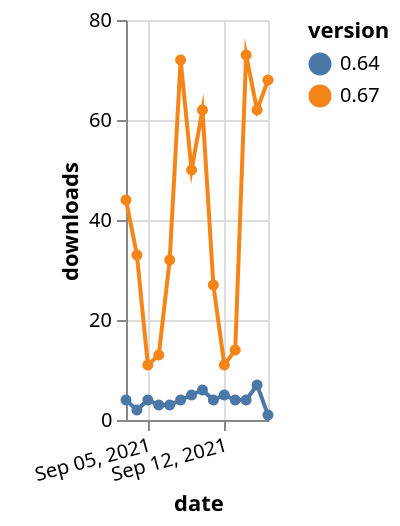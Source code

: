 {"$schema": "https://vega.github.io/schema/vega-lite/v5.json", "description": "A simple bar chart with embedded data.", "data": {"values": [{"date": "2021-09-03", "total": 44244, "delta": 44, "version": "0.67"}, {"date": "2021-09-04", "total": 44277, "delta": 33, "version": "0.67"}, {"date": "2021-09-05", "total": 44288, "delta": 11, "version": "0.67"}, {"date": "2021-09-06", "total": 44301, "delta": 13, "version": "0.67"}, {"date": "2021-09-07", "total": 44333, "delta": 32, "version": "0.67"}, {"date": "2021-09-08", "total": 44405, "delta": 72, "version": "0.67"}, {"date": "2021-09-09", "total": 44455, "delta": 50, "version": "0.67"}, {"date": "2021-09-10", "total": 44517, "delta": 62, "version": "0.67"}, {"date": "2021-09-11", "total": 44544, "delta": 27, "version": "0.67"}, {"date": "2021-09-12", "total": 44555, "delta": 11, "version": "0.67"}, {"date": "2021-09-13", "total": 44569, "delta": 14, "version": "0.67"}, {"date": "2021-09-14", "total": 44642, "delta": 73, "version": "0.67"}, {"date": "2021-09-15", "total": 44704, "delta": 62, "version": "0.67"}, {"date": "2021-09-16", "total": 44772, "delta": 68, "version": "0.67"}, {"date": "2021-09-03", "total": 24230, "delta": 4, "version": "0.64"}, {"date": "2021-09-04", "total": 24232, "delta": 2, "version": "0.64"}, {"date": "2021-09-05", "total": 24236, "delta": 4, "version": "0.64"}, {"date": "2021-09-06", "total": 24239, "delta": 3, "version": "0.64"}, {"date": "2021-09-07", "total": 24242, "delta": 3, "version": "0.64"}, {"date": "2021-09-08", "total": 24246, "delta": 4, "version": "0.64"}, {"date": "2021-09-09", "total": 24251, "delta": 5, "version": "0.64"}, {"date": "2021-09-10", "total": 24257, "delta": 6, "version": "0.64"}, {"date": "2021-09-11", "total": 24261, "delta": 4, "version": "0.64"}, {"date": "2021-09-12", "total": 24266, "delta": 5, "version": "0.64"}, {"date": "2021-09-13", "total": 24270, "delta": 4, "version": "0.64"}, {"date": "2021-09-14", "total": 24274, "delta": 4, "version": "0.64"}, {"date": "2021-09-15", "total": 24281, "delta": 7, "version": "0.64"}, {"date": "2021-09-16", "total": 24282, "delta": 1, "version": "0.64"}]}, "width": "container", "mark": {"type": "line", "point": {"filled": true}}, "encoding": {"x": {"field": "date", "type": "temporal", "timeUnit": "yearmonthdate", "title": "date", "axis": {"labelAngle": -15}}, "y": {"field": "delta", "type": "quantitative", "title": "downloads"}, "color": {"field": "version", "type": "nominal"}, "tooltip": {"field": "delta"}}}
